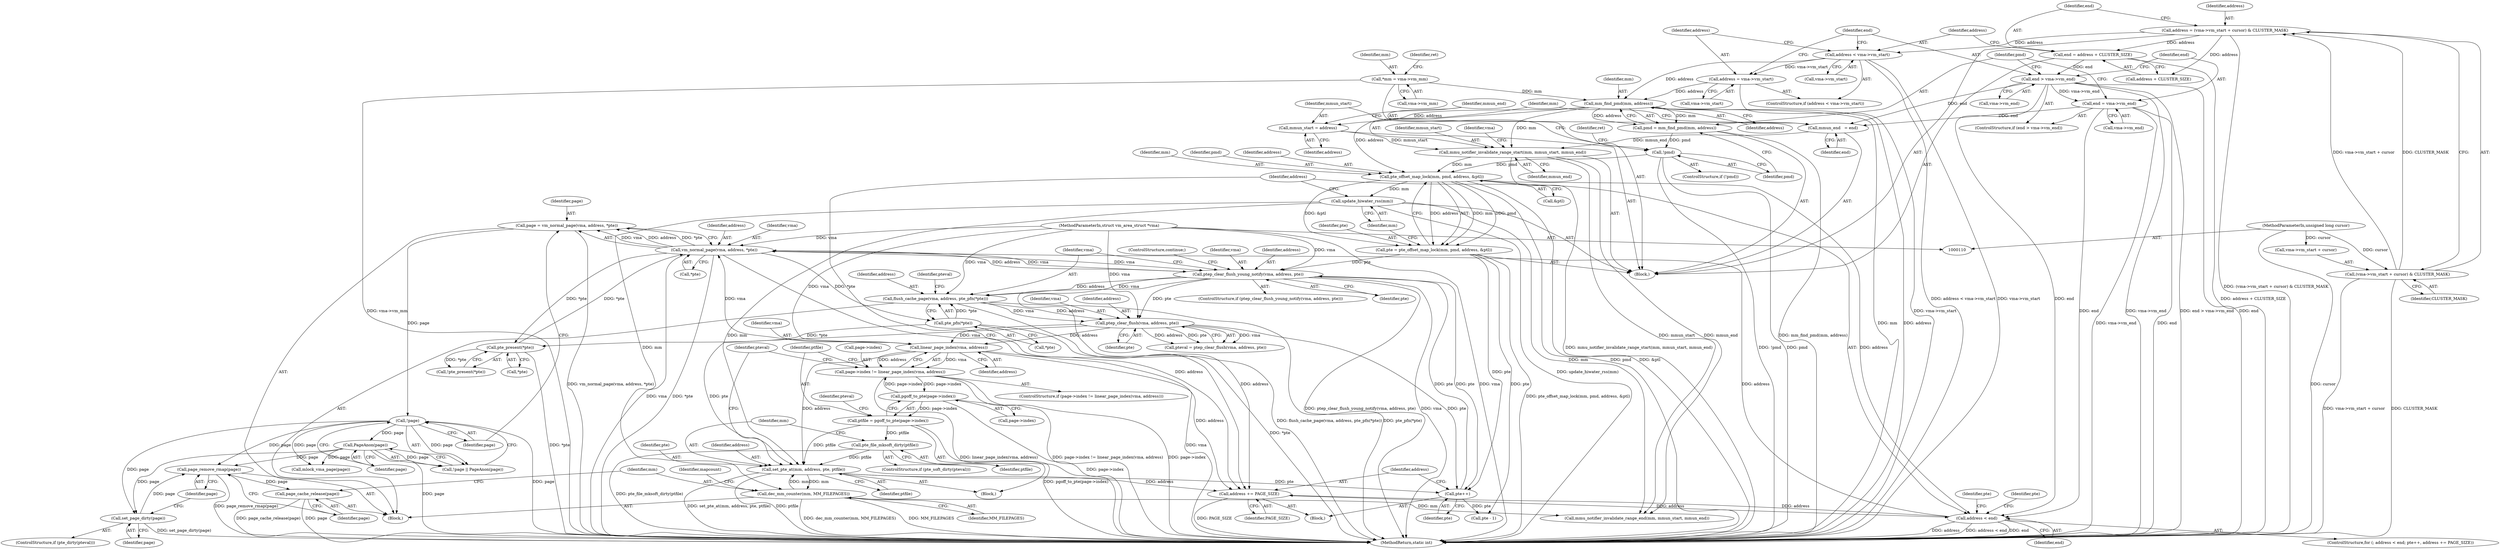 digraph "0_linux_57e68e9cd65b4b8eb4045a1e0d0746458502554c_1@API" {
"1000323" [label="(Call,page_remove_rmap(page))"];
"1000259" [label="(Call,PageAnon(page))"];
"1000257" [label="(Call,!page)"];
"1000248" [label="(Call,page = vm_normal_page(vma, address, *pte))"];
"1000250" [label="(Call,vm_normal_page(vma, address, *pte))"];
"1000297" [label="(Call,linear_page_index(vma, address))"];
"1000288" [label="(Call,ptep_clear_flush(vma, address, pte))"];
"1000280" [label="(Call,flush_cache_page(vma, address, pte_pfn(*pte)))"];
"1000275" [label="(Call,ptep_clear_flush_young_notify(vma, address, pte))"];
"1000113" [label="(MethodParameterIn,struct vm_area_struct *vma)"];
"1000236" [label="(Call,pte++)"];
"1000313" [label="(Call,set_pte_at(mm, address, pte, ptfile))"];
"1000327" [label="(Call,dec_mm_counter(mm, MM_FILEPAGES))"];
"1000229" [label="(Call,update_hiwater_rss(mm))"];
"1000223" [label="(Call,pte_offset_map_lock(mm, pmd, address, &ptl))"];
"1000191" [label="(Call,mmu_notifier_invalidate_range_start(mm, mmun_start, mmun_end))"];
"1000177" [label="(Call,mm_find_pmd(mm, address))"];
"1000117" [label="(Call,*mm = vma->vm_mm)"];
"1000159" [label="(Call,address = vma->vm_start)"];
"1000154" [label="(Call,address < vma->vm_start)"];
"1000139" [label="(Call,address = (vma->vm_start + cursor) & CLUSTER_MASK)"];
"1000141" [label="(Call,(vma->vm_start + cursor) & CLUSTER_MASK)"];
"1000111" [label="(MethodParameterIn,unsigned long cursor)"];
"1000185" [label="(Call,mmun_start = address)"];
"1000188" [label="(Call,mmun_end   = end)"];
"1000165" [label="(Call,end > vma->vm_end)"];
"1000148" [label="(Call,end = address + CLUSTER_SIZE)"];
"1000170" [label="(Call,end = vma->vm_end)"];
"1000181" [label="(Call,!pmd)"];
"1000175" [label="(Call,pmd = mm_find_pmd(mm, address))"];
"1000311" [label="(Call,pte_file_mksoft_dirty(ptfile))"];
"1000302" [label="(Call,ptfile = pgoff_to_pte(page->index))"];
"1000304" [label="(Call,pgoff_to_pte(page->index))"];
"1000293" [label="(Call,page->index != linear_page_index(vma, address))"];
"1000221" [label="(Call,pte = pte_offset_map_lock(mm, pmd, address, &ptl))"];
"1000283" [label="(Call,pte_pfn(*pte))"];
"1000232" [label="(Call,address < end)"];
"1000238" [label="(Call,address += PAGE_SIZE)"];
"1000244" [label="(Call,pte_present(*pte))"];
"1000321" [label="(Call,set_page_dirty(page))"];
"1000325" [label="(Call,page_cache_release(page))"];
"1000288" [label="(Call,ptep_clear_flush(vma, address, pte))"];
"1000231" [label="(ControlStructure,for (; address < end; pte++, address += PAGE_SIZE))"];
"1000200" [label="(Identifier,vma)"];
"1000180" [label="(ControlStructure,if (!pmd))"];
"1000226" [label="(Identifier,address)"];
"1000171" [label="(Identifier,end)"];
"1000232" [label="(Call,address < end)"];
"1000322" [label="(Identifier,page)"];
"1000327" [label="(Call,dec_mm_counter(mm, MM_FILEPAGES))"];
"1000177" [label="(Call,mm_find_pmd(mm, address))"];
"1000241" [label="(Block,)"];
"1000191" [label="(Call,mmu_notifier_invalidate_range_start(mm, mmun_start, mmun_end))"];
"1000161" [label="(Call,vma->vm_start)"];
"1000257" [label="(Call,!page)"];
"1000243" [label="(Call,!pte_present(*pte))"];
"1000290" [label="(Identifier,address)"];
"1000298" [label="(Identifier,vma)"];
"1000224" [label="(Identifier,mm)"];
"1000253" [label="(Call,*pte)"];
"1000147" [label="(Identifier,CLUSTER_MASK)"];
"1000318" [label="(ControlStructure,if (pte_dirty(pteval)))"];
"1000326" [label="(Identifier,page)"];
"1000117" [label="(Call,*mm = vma->vm_mm)"];
"1000282" [label="(Identifier,address)"];
"1000325" [label="(Call,page_cache_release(page))"];
"1000324" [label="(Identifier,page)"];
"1000140" [label="(Identifier,address)"];
"1000292" [label="(ControlStructure,if (page->index != linear_page_index(vma, address)))"];
"1000284" [label="(Call,*pte)"];
"1000302" [label="(Call,ptfile = pgoff_to_pte(page->index))"];
"1000274" [label="(ControlStructure,if (ptep_clear_flush_young_notify(vma, address, pte)))"];
"1000156" [label="(Call,vma->vm_start)"];
"1000299" [label="(Identifier,address)"];
"1000279" [label="(ControlStructure,continue;)"];
"1000222" [label="(Identifier,pte)"];
"1000113" [label="(MethodParameterIn,struct vm_area_struct *vma)"];
"1000283" [label="(Call,pte_pfn(*pte))"];
"1000185" [label="(Call,mmun_start = address)"];
"1000227" [label="(Call,&ptl)"];
"1000245" [label="(Call,*pte)"];
"1000181" [label="(Call,!pmd)"];
"1000119" [label="(Call,vma->vm_mm)"];
"1000133" [label="(Identifier,ret)"];
"1000164" [label="(ControlStructure,if (end > vma->vm_end))"];
"1000154" [label="(Call,address < vma->vm_start)"];
"1000170" [label="(Call,end = vma->vm_end)"];
"1000246" [label="(Identifier,pte)"];
"1000249" [label="(Identifier,page)"];
"1000291" [label="(Identifier,pte)"];
"1000187" [label="(Identifier,address)"];
"1000233" [label="(Identifier,address)"];
"1000192" [label="(Identifier,mm)"];
"1000244" [label="(Call,pte_present(*pte))"];
"1000139" [label="(Call,address = (vma->vm_start + cursor) & CLUSTER_MASK)"];
"1000308" [label="(ControlStructure,if (pte_soft_dirty(pteval)))"];
"1000276" [label="(Identifier,vma)"];
"1000190" [label="(Identifier,end)"];
"1000320" [label="(Identifier,pteval)"];
"1000149" [label="(Identifier,end)"];
"1000182" [label="(Identifier,pmd)"];
"1000172" [label="(Call,vma->vm_end)"];
"1000184" [label="(Identifier,ret)"];
"1000335" [label="(Identifier,pte)"];
"1000225" [label="(Identifier,pmd)"];
"1000223" [label="(Call,pte_offset_map_lock(mm, pmd, address, &ptl))"];
"1000304" [label="(Call,pgoff_to_pte(page->index))"];
"1000338" [label="(Call,mmu_notifier_invalidate_range_end(mm, mmun_start, mmun_end))"];
"1000264" [label="(Call,mlock_vma_page(page))"];
"1000281" [label="(Identifier,vma)"];
"1000329" [label="(Identifier,MM_FILEPAGES)"];
"1000278" [label="(Identifier,pte)"];
"1000259" [label="(Call,PageAnon(page))"];
"1000332" [label="(Identifier,mapcount)"];
"1000153" [label="(ControlStructure,if (address < vma->vm_start))"];
"1000286" [label="(Call,pteval = ptep_clear_flush(vma, address, pte))"];
"1000159" [label="(Call,address = vma->vm_start)"];
"1000311" [label="(Call,pte_file_mksoft_dirty(ptfile))"];
"1000167" [label="(Call,vma->vm_end)"];
"1000258" [label="(Identifier,page)"];
"1000178" [label="(Identifier,mm)"];
"1000239" [label="(Identifier,address)"];
"1000166" [label="(Identifier,end)"];
"1000148" [label="(Call,end = address + CLUSTER_SIZE)"];
"1000186" [label="(Identifier,mmun_start)"];
"1000111" [label="(MethodParameterIn,unsigned long cursor)"];
"1000305" [label="(Call,page->index)"];
"1000236" [label="(Call,pte++)"];
"1000260" [label="(Identifier,page)"];
"1000250" [label="(Call,vm_normal_page(vma, address, *pte))"];
"1000160" [label="(Identifier,address)"];
"1000297" [label="(Call,linear_page_index(vma, address))"];
"1000115" [label="(Block,)"];
"1000277" [label="(Identifier,address)"];
"1000323" [label="(Call,page_remove_rmap(page))"];
"1000252" [label="(Identifier,address)"];
"1000141" [label="(Call,(vma->vm_start + cursor) & CLUSTER_MASK)"];
"1000230" [label="(Identifier,mm)"];
"1000303" [label="(Identifier,ptfile)"];
"1000234" [label="(Identifier,end)"];
"1000150" [label="(Call,address + CLUSTER_SIZE)"];
"1000165" [label="(Call,end > vma->vm_end)"];
"1000312" [label="(Identifier,ptfile)"];
"1000317" [label="(Identifier,ptfile)"];
"1000194" [label="(Identifier,mmun_end)"];
"1000176" [label="(Identifier,pmd)"];
"1000229" [label="(Call,update_hiwater_rss(mm))"];
"1000179" [label="(Identifier,address)"];
"1000256" [label="(Call,!page || PageAnon(page))"];
"1000235" [label="(Block,)"];
"1000280" [label="(Call,flush_cache_page(vma, address, pte_pfn(*pte)))"];
"1000189" [label="(Identifier,mmun_end)"];
"1000155" [label="(Identifier,address)"];
"1000240" [label="(Identifier,PAGE_SIZE)"];
"1000221" [label="(Call,pte = pte_offset_map_lock(mm, pmd, address, &ptl))"];
"1000313" [label="(Call,set_pte_at(mm, address, pte, ptfile))"];
"1000287" [label="(Identifier,pteval)"];
"1000237" [label="(Identifier,pte)"];
"1000289" [label="(Identifier,vma)"];
"1000353" [label="(MethodReturn,static int)"];
"1000188" [label="(Call,mmun_end   = end)"];
"1000175" [label="(Call,pmd = mm_find_pmd(mm, address))"];
"1000315" [label="(Identifier,address)"];
"1000238" [label="(Call,address += PAGE_SIZE)"];
"1000142" [label="(Call,vma->vm_start + cursor)"];
"1000300" [label="(Block,)"];
"1000316" [label="(Identifier,pte)"];
"1000248" [label="(Call,page = vm_normal_page(vma, address, *pte))"];
"1000193" [label="(Identifier,mmun_start)"];
"1000293" [label="(Call,page->index != linear_page_index(vma, address))"];
"1000294" [label="(Call,page->index)"];
"1000334" [label="(Call,pte - 1)"];
"1000275" [label="(Call,ptep_clear_flush_young_notify(vma, address, pte))"];
"1000251" [label="(Identifier,vma)"];
"1000314" [label="(Identifier,mm)"];
"1000328" [label="(Identifier,mm)"];
"1000310" [label="(Identifier,pteval)"];
"1000321" [label="(Call,set_page_dirty(page))"];
"1000118" [label="(Identifier,mm)"];
"1000323" -> "1000241"  [label="AST: "];
"1000323" -> "1000324"  [label="CFG: "];
"1000324" -> "1000323"  [label="AST: "];
"1000326" -> "1000323"  [label="CFG: "];
"1000323" -> "1000353"  [label="DDG: page_remove_rmap(page)"];
"1000259" -> "1000323"  [label="DDG: page"];
"1000257" -> "1000323"  [label="DDG: page"];
"1000321" -> "1000323"  [label="DDG: page"];
"1000323" -> "1000325"  [label="DDG: page"];
"1000259" -> "1000256"  [label="AST: "];
"1000259" -> "1000260"  [label="CFG: "];
"1000260" -> "1000259"  [label="AST: "];
"1000256" -> "1000259"  [label="CFG: "];
"1000259" -> "1000353"  [label="DDG: page"];
"1000259" -> "1000256"  [label="DDG: page"];
"1000257" -> "1000259"  [label="DDG: page"];
"1000259" -> "1000264"  [label="DDG: page"];
"1000259" -> "1000321"  [label="DDG: page"];
"1000257" -> "1000256"  [label="AST: "];
"1000257" -> "1000258"  [label="CFG: "];
"1000258" -> "1000257"  [label="AST: "];
"1000260" -> "1000257"  [label="CFG: "];
"1000256" -> "1000257"  [label="CFG: "];
"1000257" -> "1000353"  [label="DDG: page"];
"1000257" -> "1000256"  [label="DDG: page"];
"1000248" -> "1000257"  [label="DDG: page"];
"1000257" -> "1000264"  [label="DDG: page"];
"1000257" -> "1000321"  [label="DDG: page"];
"1000248" -> "1000241"  [label="AST: "];
"1000248" -> "1000250"  [label="CFG: "];
"1000249" -> "1000248"  [label="AST: "];
"1000250" -> "1000248"  [label="AST: "];
"1000258" -> "1000248"  [label="CFG: "];
"1000248" -> "1000353"  [label="DDG: vm_normal_page(vma, address, *pte)"];
"1000250" -> "1000248"  [label="DDG: vma"];
"1000250" -> "1000248"  [label="DDG: address"];
"1000250" -> "1000248"  [label="DDG: *pte"];
"1000250" -> "1000253"  [label="CFG: "];
"1000251" -> "1000250"  [label="AST: "];
"1000252" -> "1000250"  [label="AST: "];
"1000253" -> "1000250"  [label="AST: "];
"1000250" -> "1000353"  [label="DDG: vma"];
"1000250" -> "1000353"  [label="DDG: *pte"];
"1000250" -> "1000238"  [label="DDG: address"];
"1000250" -> "1000244"  [label="DDG: *pte"];
"1000297" -> "1000250"  [label="DDG: vma"];
"1000275" -> "1000250"  [label="DDG: vma"];
"1000113" -> "1000250"  [label="DDG: vma"];
"1000232" -> "1000250"  [label="DDG: address"];
"1000244" -> "1000250"  [label="DDG: *pte"];
"1000250" -> "1000275"  [label="DDG: vma"];
"1000250" -> "1000275"  [label="DDG: address"];
"1000250" -> "1000283"  [label="DDG: *pte"];
"1000297" -> "1000293"  [label="AST: "];
"1000297" -> "1000299"  [label="CFG: "];
"1000298" -> "1000297"  [label="AST: "];
"1000299" -> "1000297"  [label="AST: "];
"1000293" -> "1000297"  [label="CFG: "];
"1000297" -> "1000353"  [label="DDG: vma"];
"1000297" -> "1000238"  [label="DDG: address"];
"1000297" -> "1000293"  [label="DDG: vma"];
"1000297" -> "1000293"  [label="DDG: address"];
"1000288" -> "1000297"  [label="DDG: vma"];
"1000288" -> "1000297"  [label="DDG: address"];
"1000113" -> "1000297"  [label="DDG: vma"];
"1000297" -> "1000313"  [label="DDG: address"];
"1000288" -> "1000286"  [label="AST: "];
"1000288" -> "1000291"  [label="CFG: "];
"1000289" -> "1000288"  [label="AST: "];
"1000290" -> "1000288"  [label="AST: "];
"1000291" -> "1000288"  [label="AST: "];
"1000286" -> "1000288"  [label="CFG: "];
"1000288" -> "1000236"  [label="DDG: pte"];
"1000288" -> "1000286"  [label="DDG: vma"];
"1000288" -> "1000286"  [label="DDG: address"];
"1000288" -> "1000286"  [label="DDG: pte"];
"1000280" -> "1000288"  [label="DDG: vma"];
"1000280" -> "1000288"  [label="DDG: address"];
"1000113" -> "1000288"  [label="DDG: vma"];
"1000275" -> "1000288"  [label="DDG: pte"];
"1000288" -> "1000313"  [label="DDG: pte"];
"1000280" -> "1000241"  [label="AST: "];
"1000280" -> "1000283"  [label="CFG: "];
"1000281" -> "1000280"  [label="AST: "];
"1000282" -> "1000280"  [label="AST: "];
"1000283" -> "1000280"  [label="AST: "];
"1000287" -> "1000280"  [label="CFG: "];
"1000280" -> "1000353"  [label="DDG: flush_cache_page(vma, address, pte_pfn(*pte))"];
"1000280" -> "1000353"  [label="DDG: pte_pfn(*pte)"];
"1000275" -> "1000280"  [label="DDG: vma"];
"1000275" -> "1000280"  [label="DDG: address"];
"1000113" -> "1000280"  [label="DDG: vma"];
"1000283" -> "1000280"  [label="DDG: *pte"];
"1000275" -> "1000274"  [label="AST: "];
"1000275" -> "1000278"  [label="CFG: "];
"1000276" -> "1000275"  [label="AST: "];
"1000277" -> "1000275"  [label="AST: "];
"1000278" -> "1000275"  [label="AST: "];
"1000279" -> "1000275"  [label="CFG: "];
"1000281" -> "1000275"  [label="CFG: "];
"1000275" -> "1000353"  [label="DDG: ptep_clear_flush_young_notify(vma, address, pte)"];
"1000275" -> "1000353"  [label="DDG: vma"];
"1000275" -> "1000236"  [label="DDG: pte"];
"1000275" -> "1000238"  [label="DDG: address"];
"1000113" -> "1000275"  [label="DDG: vma"];
"1000236" -> "1000275"  [label="DDG: pte"];
"1000221" -> "1000275"  [label="DDG: pte"];
"1000113" -> "1000110"  [label="AST: "];
"1000113" -> "1000353"  [label="DDG: vma"];
"1000236" -> "1000235"  [label="AST: "];
"1000236" -> "1000237"  [label="CFG: "];
"1000237" -> "1000236"  [label="AST: "];
"1000239" -> "1000236"  [label="CFG: "];
"1000313" -> "1000236"  [label="DDG: pte"];
"1000221" -> "1000236"  [label="DDG: pte"];
"1000236" -> "1000334"  [label="DDG: pte"];
"1000313" -> "1000300"  [label="AST: "];
"1000313" -> "1000317"  [label="CFG: "];
"1000314" -> "1000313"  [label="AST: "];
"1000315" -> "1000313"  [label="AST: "];
"1000316" -> "1000313"  [label="AST: "];
"1000317" -> "1000313"  [label="AST: "];
"1000320" -> "1000313"  [label="CFG: "];
"1000313" -> "1000353"  [label="DDG: set_pte_at(mm, address, pte, ptfile)"];
"1000313" -> "1000353"  [label="DDG: ptfile"];
"1000313" -> "1000238"  [label="DDG: address"];
"1000327" -> "1000313"  [label="DDG: mm"];
"1000229" -> "1000313"  [label="DDG: mm"];
"1000311" -> "1000313"  [label="DDG: ptfile"];
"1000302" -> "1000313"  [label="DDG: ptfile"];
"1000313" -> "1000327"  [label="DDG: mm"];
"1000327" -> "1000241"  [label="AST: "];
"1000327" -> "1000329"  [label="CFG: "];
"1000328" -> "1000327"  [label="AST: "];
"1000329" -> "1000327"  [label="AST: "];
"1000332" -> "1000327"  [label="CFG: "];
"1000327" -> "1000353"  [label="DDG: MM_FILEPAGES"];
"1000327" -> "1000353"  [label="DDG: dec_mm_counter(mm, MM_FILEPAGES)"];
"1000229" -> "1000327"  [label="DDG: mm"];
"1000327" -> "1000338"  [label="DDG: mm"];
"1000229" -> "1000115"  [label="AST: "];
"1000229" -> "1000230"  [label="CFG: "];
"1000230" -> "1000229"  [label="AST: "];
"1000233" -> "1000229"  [label="CFG: "];
"1000229" -> "1000353"  [label="DDG: update_hiwater_rss(mm)"];
"1000223" -> "1000229"  [label="DDG: mm"];
"1000229" -> "1000338"  [label="DDG: mm"];
"1000223" -> "1000221"  [label="AST: "];
"1000223" -> "1000227"  [label="CFG: "];
"1000224" -> "1000223"  [label="AST: "];
"1000225" -> "1000223"  [label="AST: "];
"1000226" -> "1000223"  [label="AST: "];
"1000227" -> "1000223"  [label="AST: "];
"1000221" -> "1000223"  [label="CFG: "];
"1000223" -> "1000353"  [label="DDG: pmd"];
"1000223" -> "1000353"  [label="DDG: &ptl"];
"1000223" -> "1000221"  [label="DDG: mm"];
"1000223" -> "1000221"  [label="DDG: pmd"];
"1000223" -> "1000221"  [label="DDG: address"];
"1000223" -> "1000221"  [label="DDG: &ptl"];
"1000191" -> "1000223"  [label="DDG: mm"];
"1000181" -> "1000223"  [label="DDG: pmd"];
"1000177" -> "1000223"  [label="DDG: address"];
"1000223" -> "1000232"  [label="DDG: address"];
"1000191" -> "1000115"  [label="AST: "];
"1000191" -> "1000194"  [label="CFG: "];
"1000192" -> "1000191"  [label="AST: "];
"1000193" -> "1000191"  [label="AST: "];
"1000194" -> "1000191"  [label="AST: "];
"1000200" -> "1000191"  [label="CFG: "];
"1000191" -> "1000353"  [label="DDG: mmu_notifier_invalidate_range_start(mm, mmun_start, mmun_end)"];
"1000177" -> "1000191"  [label="DDG: mm"];
"1000185" -> "1000191"  [label="DDG: mmun_start"];
"1000188" -> "1000191"  [label="DDG: mmun_end"];
"1000191" -> "1000338"  [label="DDG: mmun_start"];
"1000191" -> "1000338"  [label="DDG: mmun_end"];
"1000177" -> "1000175"  [label="AST: "];
"1000177" -> "1000179"  [label="CFG: "];
"1000178" -> "1000177"  [label="AST: "];
"1000179" -> "1000177"  [label="AST: "];
"1000175" -> "1000177"  [label="CFG: "];
"1000177" -> "1000353"  [label="DDG: mm"];
"1000177" -> "1000353"  [label="DDG: address"];
"1000177" -> "1000175"  [label="DDG: mm"];
"1000177" -> "1000175"  [label="DDG: address"];
"1000117" -> "1000177"  [label="DDG: mm"];
"1000159" -> "1000177"  [label="DDG: address"];
"1000154" -> "1000177"  [label="DDG: address"];
"1000177" -> "1000185"  [label="DDG: address"];
"1000117" -> "1000115"  [label="AST: "];
"1000117" -> "1000119"  [label="CFG: "];
"1000118" -> "1000117"  [label="AST: "];
"1000119" -> "1000117"  [label="AST: "];
"1000133" -> "1000117"  [label="CFG: "];
"1000117" -> "1000353"  [label="DDG: vma->vm_mm"];
"1000159" -> "1000153"  [label="AST: "];
"1000159" -> "1000161"  [label="CFG: "];
"1000160" -> "1000159"  [label="AST: "];
"1000161" -> "1000159"  [label="AST: "];
"1000166" -> "1000159"  [label="CFG: "];
"1000159" -> "1000353"  [label="DDG: vma->vm_start"];
"1000154" -> "1000159"  [label="DDG: vma->vm_start"];
"1000154" -> "1000153"  [label="AST: "];
"1000154" -> "1000156"  [label="CFG: "];
"1000155" -> "1000154"  [label="AST: "];
"1000156" -> "1000154"  [label="AST: "];
"1000160" -> "1000154"  [label="CFG: "];
"1000166" -> "1000154"  [label="CFG: "];
"1000154" -> "1000353"  [label="DDG: address < vma->vm_start"];
"1000154" -> "1000353"  [label="DDG: vma->vm_start"];
"1000139" -> "1000154"  [label="DDG: address"];
"1000139" -> "1000115"  [label="AST: "];
"1000139" -> "1000141"  [label="CFG: "];
"1000140" -> "1000139"  [label="AST: "];
"1000141" -> "1000139"  [label="AST: "];
"1000149" -> "1000139"  [label="CFG: "];
"1000139" -> "1000353"  [label="DDG: (vma->vm_start + cursor) & CLUSTER_MASK"];
"1000141" -> "1000139"  [label="DDG: vma->vm_start + cursor"];
"1000141" -> "1000139"  [label="DDG: CLUSTER_MASK"];
"1000139" -> "1000148"  [label="DDG: address"];
"1000139" -> "1000150"  [label="DDG: address"];
"1000141" -> "1000147"  [label="CFG: "];
"1000142" -> "1000141"  [label="AST: "];
"1000147" -> "1000141"  [label="AST: "];
"1000141" -> "1000353"  [label="DDG: vma->vm_start + cursor"];
"1000141" -> "1000353"  [label="DDG: CLUSTER_MASK"];
"1000111" -> "1000141"  [label="DDG: cursor"];
"1000111" -> "1000110"  [label="AST: "];
"1000111" -> "1000353"  [label="DDG: cursor"];
"1000111" -> "1000142"  [label="DDG: cursor"];
"1000185" -> "1000115"  [label="AST: "];
"1000185" -> "1000187"  [label="CFG: "];
"1000186" -> "1000185"  [label="AST: "];
"1000187" -> "1000185"  [label="AST: "];
"1000189" -> "1000185"  [label="CFG: "];
"1000188" -> "1000115"  [label="AST: "];
"1000188" -> "1000190"  [label="CFG: "];
"1000189" -> "1000188"  [label="AST: "];
"1000190" -> "1000188"  [label="AST: "];
"1000192" -> "1000188"  [label="CFG: "];
"1000165" -> "1000188"  [label="DDG: end"];
"1000170" -> "1000188"  [label="DDG: end"];
"1000165" -> "1000164"  [label="AST: "];
"1000165" -> "1000167"  [label="CFG: "];
"1000166" -> "1000165"  [label="AST: "];
"1000167" -> "1000165"  [label="AST: "];
"1000171" -> "1000165"  [label="CFG: "];
"1000176" -> "1000165"  [label="CFG: "];
"1000165" -> "1000353"  [label="DDG: end"];
"1000165" -> "1000353"  [label="DDG: vma->vm_end"];
"1000165" -> "1000353"  [label="DDG: end > vma->vm_end"];
"1000148" -> "1000165"  [label="DDG: end"];
"1000165" -> "1000170"  [label="DDG: vma->vm_end"];
"1000165" -> "1000232"  [label="DDG: end"];
"1000148" -> "1000115"  [label="AST: "];
"1000148" -> "1000150"  [label="CFG: "];
"1000149" -> "1000148"  [label="AST: "];
"1000150" -> "1000148"  [label="AST: "];
"1000155" -> "1000148"  [label="CFG: "];
"1000148" -> "1000353"  [label="DDG: address + CLUSTER_SIZE"];
"1000170" -> "1000164"  [label="AST: "];
"1000170" -> "1000172"  [label="CFG: "];
"1000171" -> "1000170"  [label="AST: "];
"1000172" -> "1000170"  [label="AST: "];
"1000176" -> "1000170"  [label="CFG: "];
"1000170" -> "1000353"  [label="DDG: vma->vm_end"];
"1000170" -> "1000353"  [label="DDG: end"];
"1000170" -> "1000232"  [label="DDG: end"];
"1000181" -> "1000180"  [label="AST: "];
"1000181" -> "1000182"  [label="CFG: "];
"1000182" -> "1000181"  [label="AST: "];
"1000184" -> "1000181"  [label="CFG: "];
"1000186" -> "1000181"  [label="CFG: "];
"1000181" -> "1000353"  [label="DDG: !pmd"];
"1000181" -> "1000353"  [label="DDG: pmd"];
"1000175" -> "1000181"  [label="DDG: pmd"];
"1000175" -> "1000115"  [label="AST: "];
"1000176" -> "1000175"  [label="AST: "];
"1000182" -> "1000175"  [label="CFG: "];
"1000175" -> "1000353"  [label="DDG: mm_find_pmd(mm, address)"];
"1000311" -> "1000308"  [label="AST: "];
"1000311" -> "1000312"  [label="CFG: "];
"1000312" -> "1000311"  [label="AST: "];
"1000314" -> "1000311"  [label="CFG: "];
"1000311" -> "1000353"  [label="DDG: pte_file_mksoft_dirty(ptfile)"];
"1000302" -> "1000311"  [label="DDG: ptfile"];
"1000302" -> "1000300"  [label="AST: "];
"1000302" -> "1000304"  [label="CFG: "];
"1000303" -> "1000302"  [label="AST: "];
"1000304" -> "1000302"  [label="AST: "];
"1000310" -> "1000302"  [label="CFG: "];
"1000302" -> "1000353"  [label="DDG: pgoff_to_pte(page->index)"];
"1000304" -> "1000302"  [label="DDG: page->index"];
"1000304" -> "1000305"  [label="CFG: "];
"1000305" -> "1000304"  [label="AST: "];
"1000304" -> "1000353"  [label="DDG: page->index"];
"1000304" -> "1000293"  [label="DDG: page->index"];
"1000293" -> "1000304"  [label="DDG: page->index"];
"1000293" -> "1000292"  [label="AST: "];
"1000294" -> "1000293"  [label="AST: "];
"1000303" -> "1000293"  [label="CFG: "];
"1000320" -> "1000293"  [label="CFG: "];
"1000293" -> "1000353"  [label="DDG: page->index != linear_page_index(vma, address)"];
"1000293" -> "1000353"  [label="DDG: page->index"];
"1000293" -> "1000353"  [label="DDG: linear_page_index(vma, address)"];
"1000221" -> "1000115"  [label="AST: "];
"1000222" -> "1000221"  [label="AST: "];
"1000230" -> "1000221"  [label="CFG: "];
"1000221" -> "1000353"  [label="DDG: pte_offset_map_lock(mm, pmd, address, &ptl)"];
"1000221" -> "1000334"  [label="DDG: pte"];
"1000283" -> "1000284"  [label="CFG: "];
"1000284" -> "1000283"  [label="AST: "];
"1000283" -> "1000353"  [label="DDG: *pte"];
"1000283" -> "1000244"  [label="DDG: *pte"];
"1000232" -> "1000231"  [label="AST: "];
"1000232" -> "1000234"  [label="CFG: "];
"1000233" -> "1000232"  [label="AST: "];
"1000234" -> "1000232"  [label="AST: "];
"1000246" -> "1000232"  [label="CFG: "];
"1000335" -> "1000232"  [label="CFG: "];
"1000232" -> "1000353"  [label="DDG: address"];
"1000232" -> "1000353"  [label="DDG: address < end"];
"1000232" -> "1000353"  [label="DDG: end"];
"1000238" -> "1000232"  [label="DDG: address"];
"1000232" -> "1000238"  [label="DDG: address"];
"1000238" -> "1000235"  [label="AST: "];
"1000238" -> "1000240"  [label="CFG: "];
"1000239" -> "1000238"  [label="AST: "];
"1000240" -> "1000238"  [label="AST: "];
"1000233" -> "1000238"  [label="CFG: "];
"1000238" -> "1000353"  [label="DDG: PAGE_SIZE"];
"1000244" -> "1000243"  [label="AST: "];
"1000244" -> "1000245"  [label="CFG: "];
"1000245" -> "1000244"  [label="AST: "];
"1000243" -> "1000244"  [label="CFG: "];
"1000244" -> "1000353"  [label="DDG: *pte"];
"1000244" -> "1000243"  [label="DDG: *pte"];
"1000321" -> "1000318"  [label="AST: "];
"1000321" -> "1000322"  [label="CFG: "];
"1000322" -> "1000321"  [label="AST: "];
"1000324" -> "1000321"  [label="CFG: "];
"1000321" -> "1000353"  [label="DDG: set_page_dirty(page)"];
"1000325" -> "1000241"  [label="AST: "];
"1000325" -> "1000326"  [label="CFG: "];
"1000326" -> "1000325"  [label="AST: "];
"1000328" -> "1000325"  [label="CFG: "];
"1000325" -> "1000353"  [label="DDG: page"];
"1000325" -> "1000353"  [label="DDG: page_cache_release(page)"];
}
